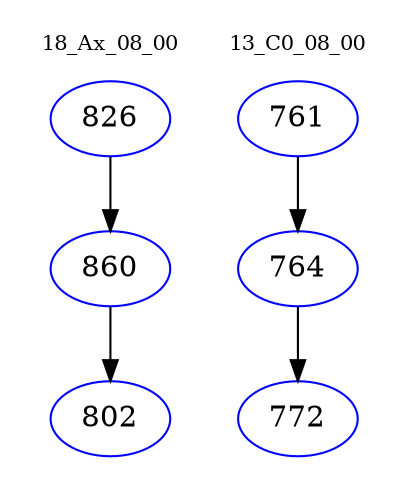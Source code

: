 digraph{
subgraph cluster_0 {
color = white
label = "18_Ax_08_00";
fontsize=10;
T0_826 [label="826", color="blue"]
T0_826 -> T0_860 [color="black"]
T0_860 [label="860", color="blue"]
T0_860 -> T0_802 [color="black"]
T0_802 [label="802", color="blue"]
}
subgraph cluster_1 {
color = white
label = "13_C0_08_00";
fontsize=10;
T1_761 [label="761", color="blue"]
T1_761 -> T1_764 [color="black"]
T1_764 [label="764", color="blue"]
T1_764 -> T1_772 [color="black"]
T1_772 [label="772", color="blue"]
}
}
